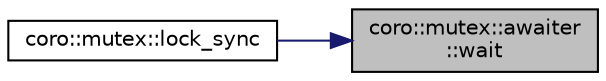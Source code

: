 digraph "coro::mutex::awaiter::wait"
{
 // LATEX_PDF_SIZE
  edge [fontname="Helvetica",fontsize="10",labelfontname="Helvetica",labelfontsize="10"];
  node [fontname="Helvetica",fontsize="10",shape=record];
  rankdir="RL";
  Node1 [label="coro::mutex::awaiter\l::wait",height=0.2,width=0.4,color="black", fillcolor="grey75", style="filled", fontcolor="black",tooltip="perform synchronou wait on lock"];
  Node1 -> Node2 [dir="back",color="midnightblue",fontsize="10",style="solid",fontname="Helvetica"];
  Node2 [label="coro::mutex::lock_sync",height=0.2,width=0.4,color="black", fillcolor="white", style="filled",URL="$classcoro_1_1mutex.html#a0067038a6413cc3c34bfca3a8ef63314",tooltip="lock synchronously"];
}
